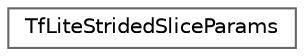 digraph "Graphical Class Hierarchy"
{
 // LATEX_PDF_SIZE
  bgcolor="transparent";
  edge [fontname=Helvetica,fontsize=10,labelfontname=Helvetica,labelfontsize=10];
  node [fontname=Helvetica,fontsize=10,shape=box,height=0.2,width=0.4];
  rankdir="LR";
  Node0 [id="Node000000",label="TfLiteStridedSliceParams",height=0.2,width=0.4,color="grey40", fillcolor="white", style="filled",URL="$struct_tf_lite_strided_slice_params.html",tooltip=" "];
}

